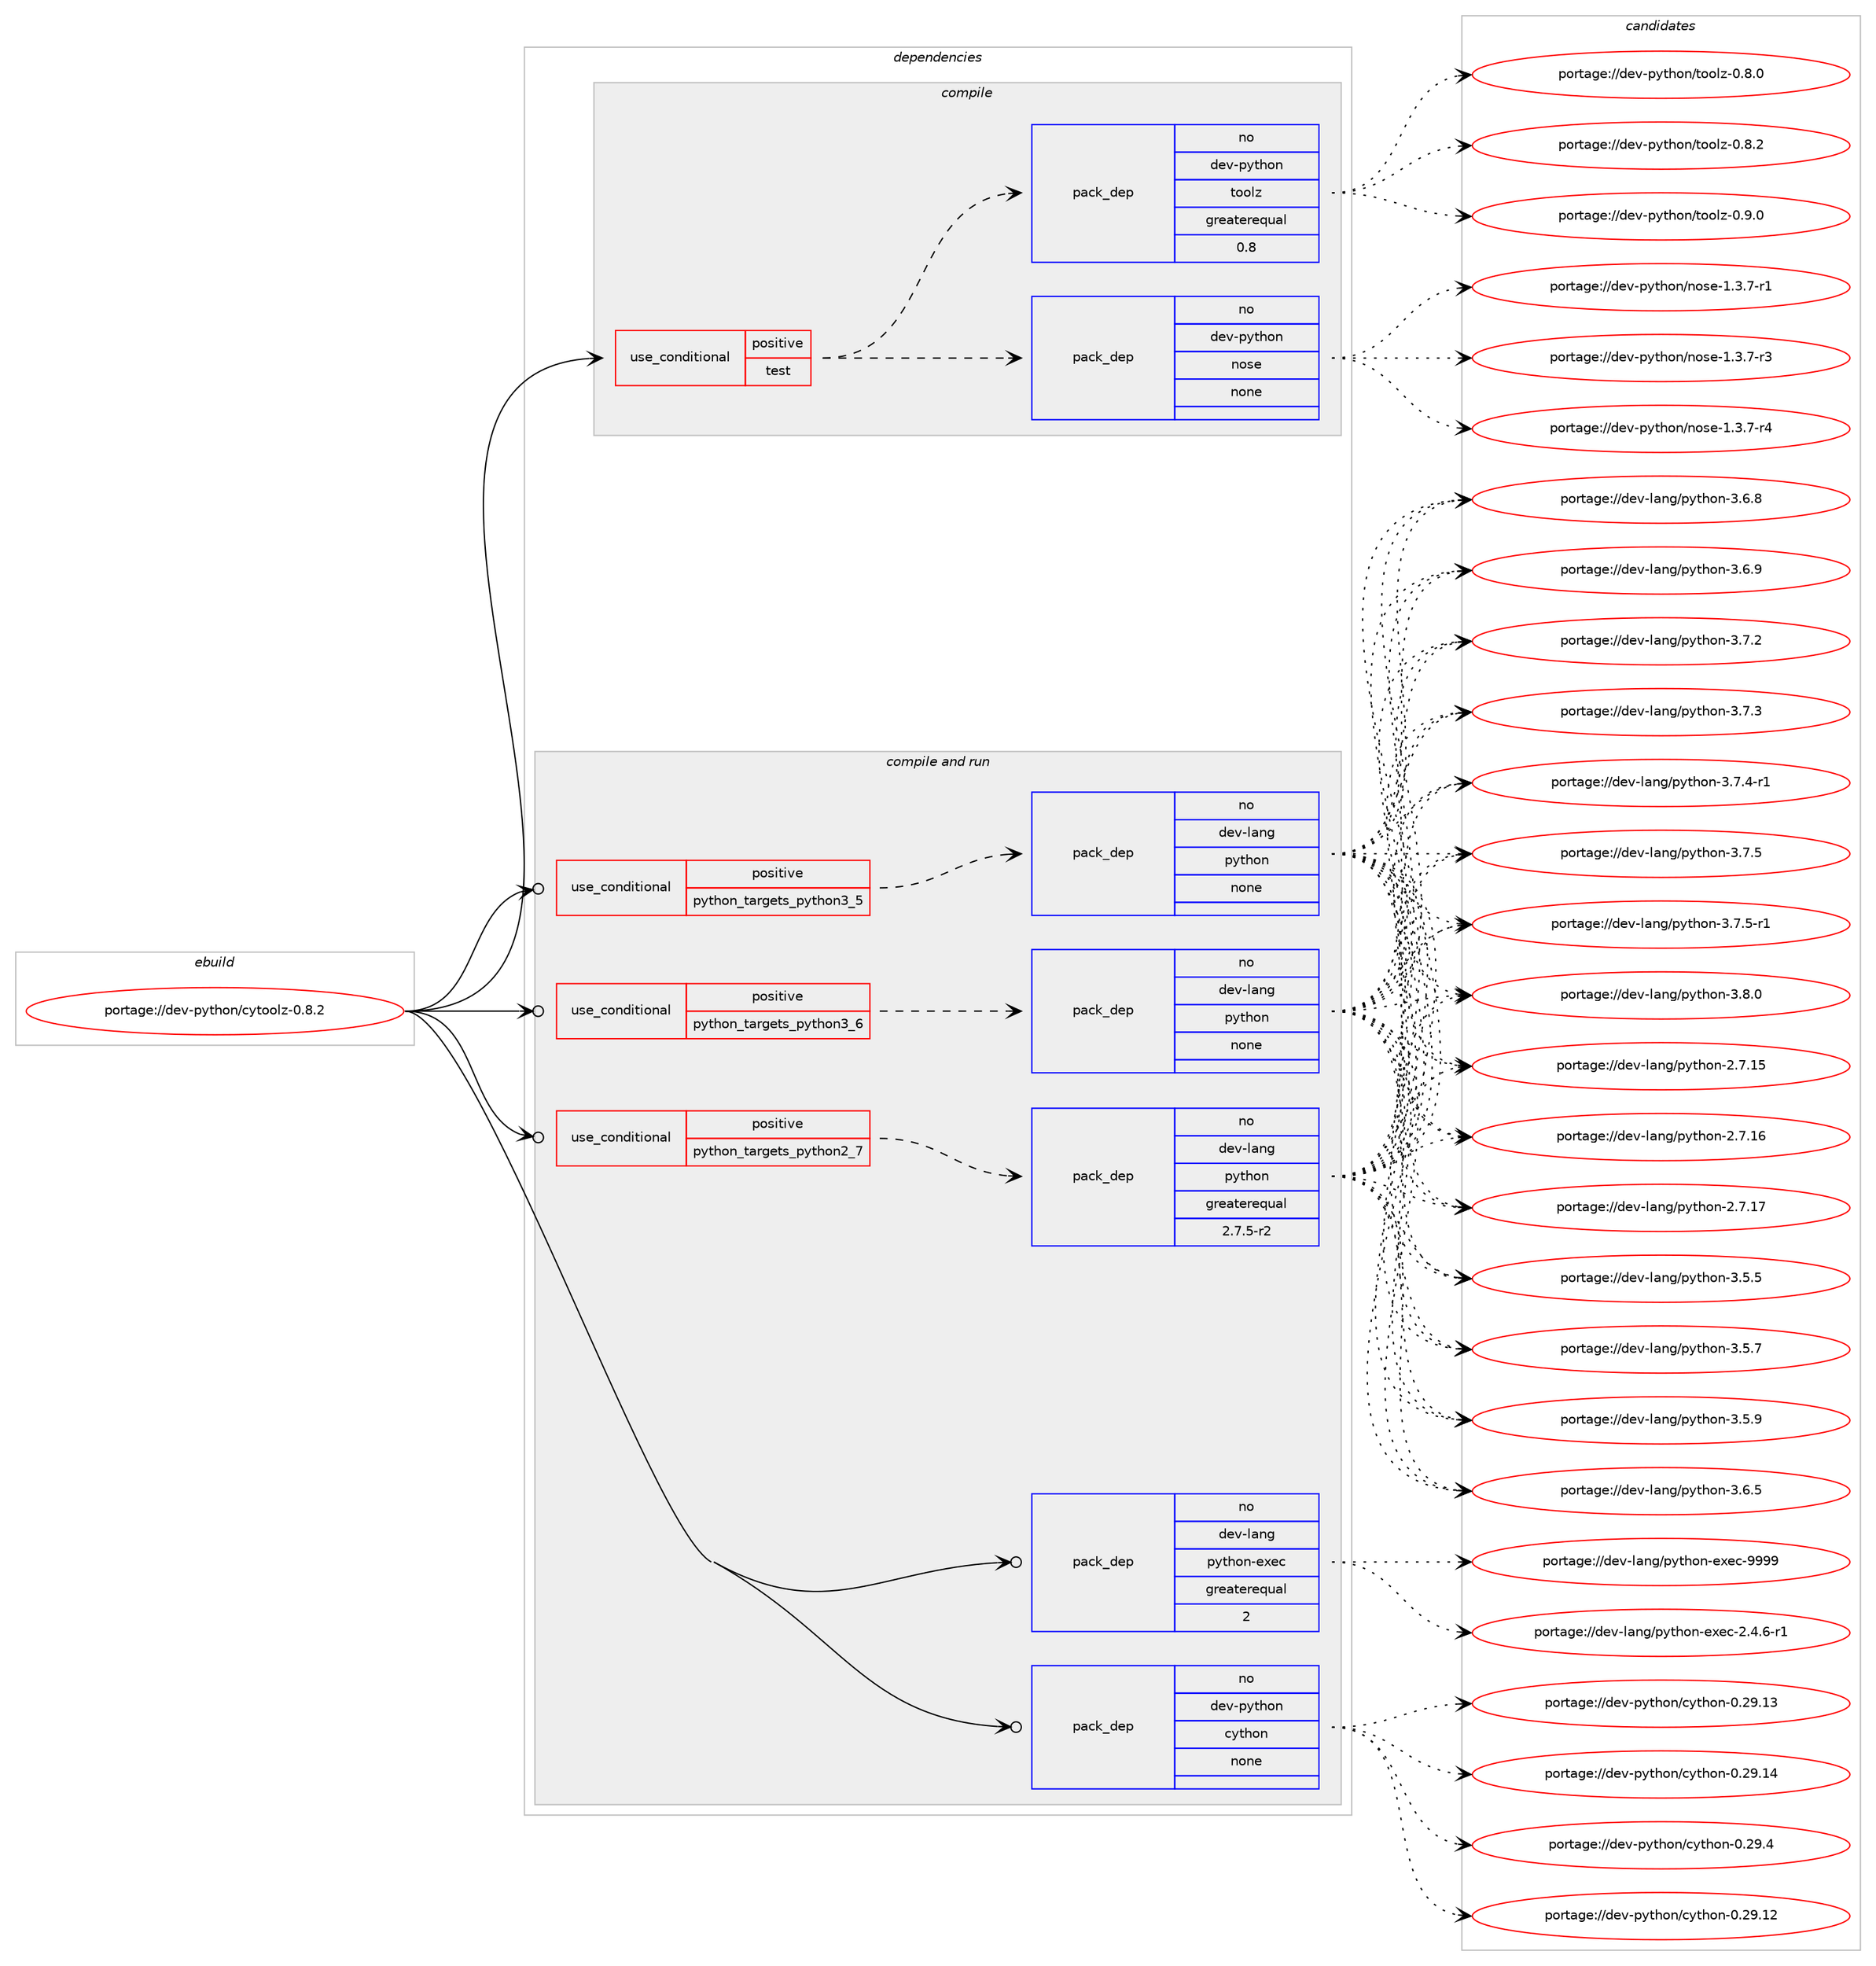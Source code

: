 digraph prolog {

# *************
# Graph options
# *************

newrank=true;
concentrate=true;
compound=true;
graph [rankdir=LR,fontname=Helvetica,fontsize=10,ranksep=1.5];#, ranksep=2.5, nodesep=0.2];
edge  [arrowhead=vee];
node  [fontname=Helvetica,fontsize=10];

# **********
# The ebuild
# **********

subgraph cluster_leftcol {
color=gray;
rank=same;
label=<<i>ebuild</i>>;
id [label="portage://dev-python/cytoolz-0.8.2", color=red, width=4, href="../dev-python/cytoolz-0.8.2.svg"];
}

# ****************
# The dependencies
# ****************

subgraph cluster_midcol {
color=gray;
label=<<i>dependencies</i>>;
subgraph cluster_compile {
fillcolor="#eeeeee";
style=filled;
label=<<i>compile</i>>;
subgraph cond27448 {
dependency135679 [label=<<TABLE BORDER="0" CELLBORDER="1" CELLSPACING="0" CELLPADDING="4"><TR><TD ROWSPAN="3" CELLPADDING="10">use_conditional</TD></TR><TR><TD>positive</TD></TR><TR><TD>test</TD></TR></TABLE>>, shape=none, color=red];
subgraph pack104917 {
dependency135680 [label=<<TABLE BORDER="0" CELLBORDER="1" CELLSPACING="0" CELLPADDING="4" WIDTH="220"><TR><TD ROWSPAN="6" CELLPADDING="30">pack_dep</TD></TR><TR><TD WIDTH="110">no</TD></TR><TR><TD>dev-python</TD></TR><TR><TD>nose</TD></TR><TR><TD>none</TD></TR><TR><TD></TD></TR></TABLE>>, shape=none, color=blue];
}
dependency135679:e -> dependency135680:w [weight=20,style="dashed",arrowhead="vee"];
subgraph pack104918 {
dependency135681 [label=<<TABLE BORDER="0" CELLBORDER="1" CELLSPACING="0" CELLPADDING="4" WIDTH="220"><TR><TD ROWSPAN="6" CELLPADDING="30">pack_dep</TD></TR><TR><TD WIDTH="110">no</TD></TR><TR><TD>dev-python</TD></TR><TR><TD>toolz</TD></TR><TR><TD>greaterequal</TD></TR><TR><TD>0.8</TD></TR></TABLE>>, shape=none, color=blue];
}
dependency135679:e -> dependency135681:w [weight=20,style="dashed",arrowhead="vee"];
}
id:e -> dependency135679:w [weight=20,style="solid",arrowhead="vee"];
}
subgraph cluster_compileandrun {
fillcolor="#eeeeee";
style=filled;
label=<<i>compile and run</i>>;
subgraph cond27449 {
dependency135682 [label=<<TABLE BORDER="0" CELLBORDER="1" CELLSPACING="0" CELLPADDING="4"><TR><TD ROWSPAN="3" CELLPADDING="10">use_conditional</TD></TR><TR><TD>positive</TD></TR><TR><TD>python_targets_python2_7</TD></TR></TABLE>>, shape=none, color=red];
subgraph pack104919 {
dependency135683 [label=<<TABLE BORDER="0" CELLBORDER="1" CELLSPACING="0" CELLPADDING="4" WIDTH="220"><TR><TD ROWSPAN="6" CELLPADDING="30">pack_dep</TD></TR><TR><TD WIDTH="110">no</TD></TR><TR><TD>dev-lang</TD></TR><TR><TD>python</TD></TR><TR><TD>greaterequal</TD></TR><TR><TD>2.7.5-r2</TD></TR></TABLE>>, shape=none, color=blue];
}
dependency135682:e -> dependency135683:w [weight=20,style="dashed",arrowhead="vee"];
}
id:e -> dependency135682:w [weight=20,style="solid",arrowhead="odotvee"];
subgraph cond27450 {
dependency135684 [label=<<TABLE BORDER="0" CELLBORDER="1" CELLSPACING="0" CELLPADDING="4"><TR><TD ROWSPAN="3" CELLPADDING="10">use_conditional</TD></TR><TR><TD>positive</TD></TR><TR><TD>python_targets_python3_5</TD></TR></TABLE>>, shape=none, color=red];
subgraph pack104920 {
dependency135685 [label=<<TABLE BORDER="0" CELLBORDER="1" CELLSPACING="0" CELLPADDING="4" WIDTH="220"><TR><TD ROWSPAN="6" CELLPADDING="30">pack_dep</TD></TR><TR><TD WIDTH="110">no</TD></TR><TR><TD>dev-lang</TD></TR><TR><TD>python</TD></TR><TR><TD>none</TD></TR><TR><TD></TD></TR></TABLE>>, shape=none, color=blue];
}
dependency135684:e -> dependency135685:w [weight=20,style="dashed",arrowhead="vee"];
}
id:e -> dependency135684:w [weight=20,style="solid",arrowhead="odotvee"];
subgraph cond27451 {
dependency135686 [label=<<TABLE BORDER="0" CELLBORDER="1" CELLSPACING="0" CELLPADDING="4"><TR><TD ROWSPAN="3" CELLPADDING="10">use_conditional</TD></TR><TR><TD>positive</TD></TR><TR><TD>python_targets_python3_6</TD></TR></TABLE>>, shape=none, color=red];
subgraph pack104921 {
dependency135687 [label=<<TABLE BORDER="0" CELLBORDER="1" CELLSPACING="0" CELLPADDING="4" WIDTH="220"><TR><TD ROWSPAN="6" CELLPADDING="30">pack_dep</TD></TR><TR><TD WIDTH="110">no</TD></TR><TR><TD>dev-lang</TD></TR><TR><TD>python</TD></TR><TR><TD>none</TD></TR><TR><TD></TD></TR></TABLE>>, shape=none, color=blue];
}
dependency135686:e -> dependency135687:w [weight=20,style="dashed",arrowhead="vee"];
}
id:e -> dependency135686:w [weight=20,style="solid",arrowhead="odotvee"];
subgraph pack104922 {
dependency135688 [label=<<TABLE BORDER="0" CELLBORDER="1" CELLSPACING="0" CELLPADDING="4" WIDTH="220"><TR><TD ROWSPAN="6" CELLPADDING="30">pack_dep</TD></TR><TR><TD WIDTH="110">no</TD></TR><TR><TD>dev-lang</TD></TR><TR><TD>python-exec</TD></TR><TR><TD>greaterequal</TD></TR><TR><TD>2</TD></TR></TABLE>>, shape=none, color=blue];
}
id:e -> dependency135688:w [weight=20,style="solid",arrowhead="odotvee"];
subgraph pack104923 {
dependency135689 [label=<<TABLE BORDER="0" CELLBORDER="1" CELLSPACING="0" CELLPADDING="4" WIDTH="220"><TR><TD ROWSPAN="6" CELLPADDING="30">pack_dep</TD></TR><TR><TD WIDTH="110">no</TD></TR><TR><TD>dev-python</TD></TR><TR><TD>cython</TD></TR><TR><TD>none</TD></TR><TR><TD></TD></TR></TABLE>>, shape=none, color=blue];
}
id:e -> dependency135689:w [weight=20,style="solid",arrowhead="odotvee"];
}
subgraph cluster_run {
fillcolor="#eeeeee";
style=filled;
label=<<i>run</i>>;
}
}

# **************
# The candidates
# **************

subgraph cluster_choices {
rank=same;
color=gray;
label=<<i>candidates</i>>;

subgraph choice104917 {
color=black;
nodesep=1;
choiceportage10010111845112121116104111110471101111151014549465146554511449 [label="portage://dev-python/nose-1.3.7-r1", color=red, width=4,href="../dev-python/nose-1.3.7-r1.svg"];
choiceportage10010111845112121116104111110471101111151014549465146554511451 [label="portage://dev-python/nose-1.3.7-r3", color=red, width=4,href="../dev-python/nose-1.3.7-r3.svg"];
choiceportage10010111845112121116104111110471101111151014549465146554511452 [label="portage://dev-python/nose-1.3.7-r4", color=red, width=4,href="../dev-python/nose-1.3.7-r4.svg"];
dependency135680:e -> choiceportage10010111845112121116104111110471101111151014549465146554511449:w [style=dotted,weight="100"];
dependency135680:e -> choiceportage10010111845112121116104111110471101111151014549465146554511451:w [style=dotted,weight="100"];
dependency135680:e -> choiceportage10010111845112121116104111110471101111151014549465146554511452:w [style=dotted,weight="100"];
}
subgraph choice104918 {
color=black;
nodesep=1;
choiceportage1001011184511212111610411111047116111111108122454846564648 [label="portage://dev-python/toolz-0.8.0", color=red, width=4,href="../dev-python/toolz-0.8.0.svg"];
choiceportage1001011184511212111610411111047116111111108122454846564650 [label="portage://dev-python/toolz-0.8.2", color=red, width=4,href="../dev-python/toolz-0.8.2.svg"];
choiceportage1001011184511212111610411111047116111111108122454846574648 [label="portage://dev-python/toolz-0.9.0", color=red, width=4,href="../dev-python/toolz-0.9.0.svg"];
dependency135681:e -> choiceportage1001011184511212111610411111047116111111108122454846564648:w [style=dotted,weight="100"];
dependency135681:e -> choiceportage1001011184511212111610411111047116111111108122454846564650:w [style=dotted,weight="100"];
dependency135681:e -> choiceportage1001011184511212111610411111047116111111108122454846574648:w [style=dotted,weight="100"];
}
subgraph choice104919 {
color=black;
nodesep=1;
choiceportage10010111845108971101034711212111610411111045504655464953 [label="portage://dev-lang/python-2.7.15", color=red, width=4,href="../dev-lang/python-2.7.15.svg"];
choiceportage10010111845108971101034711212111610411111045504655464954 [label="portage://dev-lang/python-2.7.16", color=red, width=4,href="../dev-lang/python-2.7.16.svg"];
choiceportage10010111845108971101034711212111610411111045504655464955 [label="portage://dev-lang/python-2.7.17", color=red, width=4,href="../dev-lang/python-2.7.17.svg"];
choiceportage100101118451089711010347112121116104111110455146534653 [label="portage://dev-lang/python-3.5.5", color=red, width=4,href="../dev-lang/python-3.5.5.svg"];
choiceportage100101118451089711010347112121116104111110455146534655 [label="portage://dev-lang/python-3.5.7", color=red, width=4,href="../dev-lang/python-3.5.7.svg"];
choiceportage100101118451089711010347112121116104111110455146534657 [label="portage://dev-lang/python-3.5.9", color=red, width=4,href="../dev-lang/python-3.5.9.svg"];
choiceportage100101118451089711010347112121116104111110455146544653 [label="portage://dev-lang/python-3.6.5", color=red, width=4,href="../dev-lang/python-3.6.5.svg"];
choiceportage100101118451089711010347112121116104111110455146544656 [label="portage://dev-lang/python-3.6.8", color=red, width=4,href="../dev-lang/python-3.6.8.svg"];
choiceportage100101118451089711010347112121116104111110455146544657 [label="portage://dev-lang/python-3.6.9", color=red, width=4,href="../dev-lang/python-3.6.9.svg"];
choiceportage100101118451089711010347112121116104111110455146554650 [label="portage://dev-lang/python-3.7.2", color=red, width=4,href="../dev-lang/python-3.7.2.svg"];
choiceportage100101118451089711010347112121116104111110455146554651 [label="portage://dev-lang/python-3.7.3", color=red, width=4,href="../dev-lang/python-3.7.3.svg"];
choiceportage1001011184510897110103471121211161041111104551465546524511449 [label="portage://dev-lang/python-3.7.4-r1", color=red, width=4,href="../dev-lang/python-3.7.4-r1.svg"];
choiceportage100101118451089711010347112121116104111110455146554653 [label="portage://dev-lang/python-3.7.5", color=red, width=4,href="../dev-lang/python-3.7.5.svg"];
choiceportage1001011184510897110103471121211161041111104551465546534511449 [label="portage://dev-lang/python-3.7.5-r1", color=red, width=4,href="../dev-lang/python-3.7.5-r1.svg"];
choiceportage100101118451089711010347112121116104111110455146564648 [label="portage://dev-lang/python-3.8.0", color=red, width=4,href="../dev-lang/python-3.8.0.svg"];
dependency135683:e -> choiceportage10010111845108971101034711212111610411111045504655464953:w [style=dotted,weight="100"];
dependency135683:e -> choiceportage10010111845108971101034711212111610411111045504655464954:w [style=dotted,weight="100"];
dependency135683:e -> choiceportage10010111845108971101034711212111610411111045504655464955:w [style=dotted,weight="100"];
dependency135683:e -> choiceportage100101118451089711010347112121116104111110455146534653:w [style=dotted,weight="100"];
dependency135683:e -> choiceportage100101118451089711010347112121116104111110455146534655:w [style=dotted,weight="100"];
dependency135683:e -> choiceportage100101118451089711010347112121116104111110455146534657:w [style=dotted,weight="100"];
dependency135683:e -> choiceportage100101118451089711010347112121116104111110455146544653:w [style=dotted,weight="100"];
dependency135683:e -> choiceportage100101118451089711010347112121116104111110455146544656:w [style=dotted,weight="100"];
dependency135683:e -> choiceportage100101118451089711010347112121116104111110455146544657:w [style=dotted,weight="100"];
dependency135683:e -> choiceportage100101118451089711010347112121116104111110455146554650:w [style=dotted,weight="100"];
dependency135683:e -> choiceportage100101118451089711010347112121116104111110455146554651:w [style=dotted,weight="100"];
dependency135683:e -> choiceportage1001011184510897110103471121211161041111104551465546524511449:w [style=dotted,weight="100"];
dependency135683:e -> choiceportage100101118451089711010347112121116104111110455146554653:w [style=dotted,weight="100"];
dependency135683:e -> choiceportage1001011184510897110103471121211161041111104551465546534511449:w [style=dotted,weight="100"];
dependency135683:e -> choiceportage100101118451089711010347112121116104111110455146564648:w [style=dotted,weight="100"];
}
subgraph choice104920 {
color=black;
nodesep=1;
choiceportage10010111845108971101034711212111610411111045504655464953 [label="portage://dev-lang/python-2.7.15", color=red, width=4,href="../dev-lang/python-2.7.15.svg"];
choiceportage10010111845108971101034711212111610411111045504655464954 [label="portage://dev-lang/python-2.7.16", color=red, width=4,href="../dev-lang/python-2.7.16.svg"];
choiceportage10010111845108971101034711212111610411111045504655464955 [label="portage://dev-lang/python-2.7.17", color=red, width=4,href="../dev-lang/python-2.7.17.svg"];
choiceportage100101118451089711010347112121116104111110455146534653 [label="portage://dev-lang/python-3.5.5", color=red, width=4,href="../dev-lang/python-3.5.5.svg"];
choiceportage100101118451089711010347112121116104111110455146534655 [label="portage://dev-lang/python-3.5.7", color=red, width=4,href="../dev-lang/python-3.5.7.svg"];
choiceportage100101118451089711010347112121116104111110455146534657 [label="portage://dev-lang/python-3.5.9", color=red, width=4,href="../dev-lang/python-3.5.9.svg"];
choiceportage100101118451089711010347112121116104111110455146544653 [label="portage://dev-lang/python-3.6.5", color=red, width=4,href="../dev-lang/python-3.6.5.svg"];
choiceportage100101118451089711010347112121116104111110455146544656 [label="portage://dev-lang/python-3.6.8", color=red, width=4,href="../dev-lang/python-3.6.8.svg"];
choiceportage100101118451089711010347112121116104111110455146544657 [label="portage://dev-lang/python-3.6.9", color=red, width=4,href="../dev-lang/python-3.6.9.svg"];
choiceportage100101118451089711010347112121116104111110455146554650 [label="portage://dev-lang/python-3.7.2", color=red, width=4,href="../dev-lang/python-3.7.2.svg"];
choiceportage100101118451089711010347112121116104111110455146554651 [label="portage://dev-lang/python-3.7.3", color=red, width=4,href="../dev-lang/python-3.7.3.svg"];
choiceportage1001011184510897110103471121211161041111104551465546524511449 [label="portage://dev-lang/python-3.7.4-r1", color=red, width=4,href="../dev-lang/python-3.7.4-r1.svg"];
choiceportage100101118451089711010347112121116104111110455146554653 [label="portage://dev-lang/python-3.7.5", color=red, width=4,href="../dev-lang/python-3.7.5.svg"];
choiceportage1001011184510897110103471121211161041111104551465546534511449 [label="portage://dev-lang/python-3.7.5-r1", color=red, width=4,href="../dev-lang/python-3.7.5-r1.svg"];
choiceportage100101118451089711010347112121116104111110455146564648 [label="portage://dev-lang/python-3.8.0", color=red, width=4,href="../dev-lang/python-3.8.0.svg"];
dependency135685:e -> choiceportage10010111845108971101034711212111610411111045504655464953:w [style=dotted,weight="100"];
dependency135685:e -> choiceportage10010111845108971101034711212111610411111045504655464954:w [style=dotted,weight="100"];
dependency135685:e -> choiceportage10010111845108971101034711212111610411111045504655464955:w [style=dotted,weight="100"];
dependency135685:e -> choiceportage100101118451089711010347112121116104111110455146534653:w [style=dotted,weight="100"];
dependency135685:e -> choiceportage100101118451089711010347112121116104111110455146534655:w [style=dotted,weight="100"];
dependency135685:e -> choiceportage100101118451089711010347112121116104111110455146534657:w [style=dotted,weight="100"];
dependency135685:e -> choiceportage100101118451089711010347112121116104111110455146544653:w [style=dotted,weight="100"];
dependency135685:e -> choiceportage100101118451089711010347112121116104111110455146544656:w [style=dotted,weight="100"];
dependency135685:e -> choiceportage100101118451089711010347112121116104111110455146544657:w [style=dotted,weight="100"];
dependency135685:e -> choiceportage100101118451089711010347112121116104111110455146554650:w [style=dotted,weight="100"];
dependency135685:e -> choiceportage100101118451089711010347112121116104111110455146554651:w [style=dotted,weight="100"];
dependency135685:e -> choiceportage1001011184510897110103471121211161041111104551465546524511449:w [style=dotted,weight="100"];
dependency135685:e -> choiceportage100101118451089711010347112121116104111110455146554653:w [style=dotted,weight="100"];
dependency135685:e -> choiceportage1001011184510897110103471121211161041111104551465546534511449:w [style=dotted,weight="100"];
dependency135685:e -> choiceportage100101118451089711010347112121116104111110455146564648:w [style=dotted,weight="100"];
}
subgraph choice104921 {
color=black;
nodesep=1;
choiceportage10010111845108971101034711212111610411111045504655464953 [label="portage://dev-lang/python-2.7.15", color=red, width=4,href="../dev-lang/python-2.7.15.svg"];
choiceportage10010111845108971101034711212111610411111045504655464954 [label="portage://dev-lang/python-2.7.16", color=red, width=4,href="../dev-lang/python-2.7.16.svg"];
choiceportage10010111845108971101034711212111610411111045504655464955 [label="portage://dev-lang/python-2.7.17", color=red, width=4,href="../dev-lang/python-2.7.17.svg"];
choiceportage100101118451089711010347112121116104111110455146534653 [label="portage://dev-lang/python-3.5.5", color=red, width=4,href="../dev-lang/python-3.5.5.svg"];
choiceportage100101118451089711010347112121116104111110455146534655 [label="portage://dev-lang/python-3.5.7", color=red, width=4,href="../dev-lang/python-3.5.7.svg"];
choiceportage100101118451089711010347112121116104111110455146534657 [label="portage://dev-lang/python-3.5.9", color=red, width=4,href="../dev-lang/python-3.5.9.svg"];
choiceportage100101118451089711010347112121116104111110455146544653 [label="portage://dev-lang/python-3.6.5", color=red, width=4,href="../dev-lang/python-3.6.5.svg"];
choiceportage100101118451089711010347112121116104111110455146544656 [label="portage://dev-lang/python-3.6.8", color=red, width=4,href="../dev-lang/python-3.6.8.svg"];
choiceportage100101118451089711010347112121116104111110455146544657 [label="portage://dev-lang/python-3.6.9", color=red, width=4,href="../dev-lang/python-3.6.9.svg"];
choiceportage100101118451089711010347112121116104111110455146554650 [label="portage://dev-lang/python-3.7.2", color=red, width=4,href="../dev-lang/python-3.7.2.svg"];
choiceportage100101118451089711010347112121116104111110455146554651 [label="portage://dev-lang/python-3.7.3", color=red, width=4,href="../dev-lang/python-3.7.3.svg"];
choiceportage1001011184510897110103471121211161041111104551465546524511449 [label="portage://dev-lang/python-3.7.4-r1", color=red, width=4,href="../dev-lang/python-3.7.4-r1.svg"];
choiceportage100101118451089711010347112121116104111110455146554653 [label="portage://dev-lang/python-3.7.5", color=red, width=4,href="../dev-lang/python-3.7.5.svg"];
choiceportage1001011184510897110103471121211161041111104551465546534511449 [label="portage://dev-lang/python-3.7.5-r1", color=red, width=4,href="../dev-lang/python-3.7.5-r1.svg"];
choiceportage100101118451089711010347112121116104111110455146564648 [label="portage://dev-lang/python-3.8.0", color=red, width=4,href="../dev-lang/python-3.8.0.svg"];
dependency135687:e -> choiceportage10010111845108971101034711212111610411111045504655464953:w [style=dotted,weight="100"];
dependency135687:e -> choiceportage10010111845108971101034711212111610411111045504655464954:w [style=dotted,weight="100"];
dependency135687:e -> choiceportage10010111845108971101034711212111610411111045504655464955:w [style=dotted,weight="100"];
dependency135687:e -> choiceportage100101118451089711010347112121116104111110455146534653:w [style=dotted,weight="100"];
dependency135687:e -> choiceportage100101118451089711010347112121116104111110455146534655:w [style=dotted,weight="100"];
dependency135687:e -> choiceportage100101118451089711010347112121116104111110455146534657:w [style=dotted,weight="100"];
dependency135687:e -> choiceportage100101118451089711010347112121116104111110455146544653:w [style=dotted,weight="100"];
dependency135687:e -> choiceportage100101118451089711010347112121116104111110455146544656:w [style=dotted,weight="100"];
dependency135687:e -> choiceportage100101118451089711010347112121116104111110455146544657:w [style=dotted,weight="100"];
dependency135687:e -> choiceportage100101118451089711010347112121116104111110455146554650:w [style=dotted,weight="100"];
dependency135687:e -> choiceportage100101118451089711010347112121116104111110455146554651:w [style=dotted,weight="100"];
dependency135687:e -> choiceportage1001011184510897110103471121211161041111104551465546524511449:w [style=dotted,weight="100"];
dependency135687:e -> choiceportage100101118451089711010347112121116104111110455146554653:w [style=dotted,weight="100"];
dependency135687:e -> choiceportage1001011184510897110103471121211161041111104551465546534511449:w [style=dotted,weight="100"];
dependency135687:e -> choiceportage100101118451089711010347112121116104111110455146564648:w [style=dotted,weight="100"];
}
subgraph choice104922 {
color=black;
nodesep=1;
choiceportage10010111845108971101034711212111610411111045101120101994550465246544511449 [label="portage://dev-lang/python-exec-2.4.6-r1", color=red, width=4,href="../dev-lang/python-exec-2.4.6-r1.svg"];
choiceportage10010111845108971101034711212111610411111045101120101994557575757 [label="portage://dev-lang/python-exec-9999", color=red, width=4,href="../dev-lang/python-exec-9999.svg"];
dependency135688:e -> choiceportage10010111845108971101034711212111610411111045101120101994550465246544511449:w [style=dotted,weight="100"];
dependency135688:e -> choiceportage10010111845108971101034711212111610411111045101120101994557575757:w [style=dotted,weight="100"];
}
subgraph choice104923 {
color=black;
nodesep=1;
choiceportage1001011184511212111610411111047991211161041111104548465057464950 [label="portage://dev-python/cython-0.29.12", color=red, width=4,href="../dev-python/cython-0.29.12.svg"];
choiceportage1001011184511212111610411111047991211161041111104548465057464951 [label="portage://dev-python/cython-0.29.13", color=red, width=4,href="../dev-python/cython-0.29.13.svg"];
choiceportage1001011184511212111610411111047991211161041111104548465057464952 [label="portage://dev-python/cython-0.29.14", color=red, width=4,href="../dev-python/cython-0.29.14.svg"];
choiceportage10010111845112121116104111110479912111610411111045484650574652 [label="portage://dev-python/cython-0.29.4", color=red, width=4,href="../dev-python/cython-0.29.4.svg"];
dependency135689:e -> choiceportage1001011184511212111610411111047991211161041111104548465057464950:w [style=dotted,weight="100"];
dependency135689:e -> choiceportage1001011184511212111610411111047991211161041111104548465057464951:w [style=dotted,weight="100"];
dependency135689:e -> choiceportage1001011184511212111610411111047991211161041111104548465057464952:w [style=dotted,weight="100"];
dependency135689:e -> choiceportage10010111845112121116104111110479912111610411111045484650574652:w [style=dotted,weight="100"];
}
}

}
